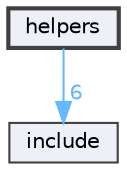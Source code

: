 digraph "helpers"
{
 // LATEX_PDF_SIZE
  bgcolor="transparent";
  edge [fontname=Helvetica,fontsize=10,labelfontname=Helvetica,labelfontsize=10];
  node [fontname=Helvetica,fontsize=10,shape=box,height=0.2,width=0.4];
  compound=true
  dir_861f50189fda057e6c57d1c1130602b3 [label="helpers", fillcolor="#edf0f7", color="grey25", style="filled,bold", URL="dir_861f50189fda057e6c57d1c1130602b3.html",tooltip=""];
  dir_d44c64559bbebec7f509842c48db8b23 [label="include", fillcolor="#edf0f7", color="grey25", style="filled", URL="dir_d44c64559bbebec7f509842c48db8b23.html",tooltip=""];
  dir_861f50189fda057e6c57d1c1130602b3->dir_d44c64559bbebec7f509842c48db8b23 [headlabel="6", labeldistance=1.5 headhref="dir_000000_000001.html" href="dir_000000_000001.html" color="steelblue1" fontcolor="steelblue1"];
}

